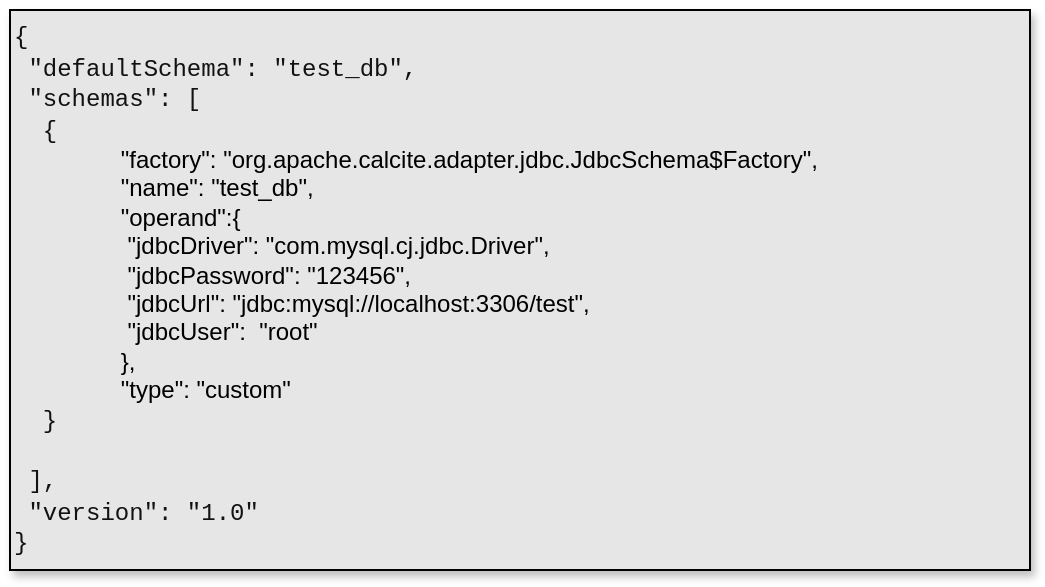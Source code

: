 <mxfile version="16.6.2" type="github">
  <diagram id="rKSpnZ-gmKlyxsiyM4Ql" name="Page-1">
    <mxGraphModel dx="1325" dy="593" grid="1" gridSize="10" guides="1" tooltips="1" connect="1" arrows="1" fold="1" page="1" pageScale="1" pageWidth="1169" pageHeight="827" math="0" shadow="0">
      <root>
        <mxCell id="0" />
        <mxCell id="1" parent="0" />
        <mxCell id="iVR1rBBXLmJwpXUJYCsz-1" value="&lt;div style=&quot;text-align: justify&quot;&gt;&lt;div&gt;&lt;span style=&quot;background-color: inherit ; font-family: &amp;#34;menlo&amp;#34; , &amp;#34;monaco&amp;#34; , &amp;#34;consolas&amp;#34; , &amp;#34;andale mono&amp;#34; , &amp;#34;lucida console&amp;#34; , &amp;#34;courier new&amp;#34; , monospace ; font-size: inherit ; color: rgb(18 , 18 , 18) ; text-align: left ; font-weight: normal&quot;&gt;{&lt;/span&gt;&lt;/div&gt;&lt;div&gt;&lt;span style=&quot;background-color: inherit ; font-family: &amp;#34;menlo&amp;#34; , &amp;#34;monaco&amp;#34; , &amp;#34;consolas&amp;#34; , &amp;#34;andale mono&amp;#34; , &amp;#34;lucida console&amp;#34; , &amp;#34;courier new&amp;#34; , monospace ; font-size: inherit ; color: rgb(18 , 18 , 18) ; text-align: left ; font-weight: normal&quot;&gt;&lt;span style=&quot;white-space: pre&quot;&gt;	&lt;/span&gt;&quot;defaultSchema&quot;: &quot;test_db&quot;,&lt;br&gt;&lt;/span&gt;&lt;/div&gt;&lt;div&gt;&lt;span style=&quot;background-color: inherit ; font-family: &amp;#34;menlo&amp;#34; , &amp;#34;monaco&amp;#34; , &amp;#34;consolas&amp;#34; , &amp;#34;andale mono&amp;#34; , &amp;#34;lucida console&amp;#34; , &amp;#34;courier new&amp;#34; , monospace ; font-size: inherit ; color: rgb(18 , 18 , 18) ; text-align: left ; font-weight: normal&quot;&gt;&lt;span style=&quot;white-space: pre&quot;&gt;	&lt;/span&gt;&quot;schemas&quot;: [&lt;/span&gt;&lt;/div&gt;&lt;div&gt;&lt;span style=&quot;background-color: inherit ; font-family: &amp;#34;menlo&amp;#34; , &amp;#34;monaco&amp;#34; , &amp;#34;consolas&amp;#34; , &amp;#34;andale mono&amp;#34; , &amp;#34;lucida console&amp;#34; , &amp;#34;courier new&amp;#34; , monospace ; font-size: inherit ; color: rgb(18 , 18 , 18) ; text-align: left ; font-weight: normal&quot;&gt;&lt;span style=&quot;white-space: pre&quot;&gt;	&lt;span style=&quot;white-space: pre&quot;&gt;	&lt;/span&gt;{&lt;/span&gt;&lt;br&gt;&lt;/span&gt;&lt;/div&gt;&lt;/div&gt;&lt;blockquote style=&quot;margin: 0 0 0 40px ; border: none ; padding: 0px&quot;&gt;&lt;div style=&quot;text-align: justify&quot;&gt;&lt;div&gt;&lt;span style=&quot;font-weight: normal&quot;&gt;&lt;span style=&quot;white-space: pre&quot;&gt;	&lt;/span&gt;&lt;span style=&quot;white-space: pre&quot;&gt;	&lt;/span&gt;&lt;span style=&quot;white-space: pre&quot;&gt;	&lt;span style=&quot;white-space: pre&quot;&gt;	&lt;/span&gt;&lt;/span&gt;&quot;factory&quot;: &quot;org.apache.calcite.adapter.jdbc.JdbcSchema$Factory&quot;,&lt;br&gt;&lt;/span&gt;&lt;/div&gt;&lt;div&gt;&lt;span style=&quot;font-weight: normal&quot;&gt;&lt;span style=&quot;white-space: pre&quot;&gt;	&lt;/span&gt;&lt;span style=&quot;white-space: pre&quot;&gt;	&lt;/span&gt;&lt;span style=&quot;white-space: pre&quot;&gt;	&lt;/span&gt;&lt;span style=&quot;white-space: pre&quot;&gt;	&lt;/span&gt;&quot;name&quot;: &quot;test_db&quot;,&lt;br&gt;&lt;/span&gt;&lt;/div&gt;&lt;div&gt;&lt;span style=&quot;font-weight: normal&quot;&gt;&lt;span style=&quot;white-space: pre&quot;&gt;	&lt;/span&gt;&lt;span style=&quot;white-space: pre&quot;&gt;	&lt;/span&gt;&lt;span style=&quot;white-space: pre&quot;&gt;	&lt;/span&gt;&lt;span style=&quot;white-space: pre&quot;&gt;	&lt;/span&gt;&quot;operand&quot;:{&lt;/span&gt;&lt;/div&gt;&lt;div&gt;&lt;span style=&quot;font-weight: normal&quot;&gt;&lt;span style=&quot;white-space: pre&quot;&gt;	&lt;/span&gt;&lt;span style=&quot;white-space: pre&quot;&gt;	&lt;/span&gt;&lt;span style=&quot;white-space: pre&quot;&gt;	&lt;/span&gt;&lt;span style=&quot;white-space: pre&quot;&gt;	&lt;span style=&quot;white-space: pre&quot;&gt;	&lt;/span&gt;&quot;&lt;/span&gt;jdbcDriver&quot;: &quot;com.mysql.cj.jdbc.Driver&quot;,&lt;/span&gt;&lt;/div&gt;&lt;div&gt;&lt;span style=&quot;white-space: pre ; font-weight: normal&quot;&gt;&lt;span style=&quot;white-space: pre&quot;&gt;	&lt;/span&gt;&lt;span style=&quot;white-space: pre&quot;&gt;	&lt;/span&gt;&lt;span style=&quot;white-space: pre&quot;&gt;	&lt;/span&gt;&lt;span style=&quot;white-space: pre&quot;&gt;	&lt;/span&gt;&lt;span style=&quot;white-space: pre&quot;&gt;	&lt;/span&gt;&quot;jdbcPassword&quot;: &quot;123456&quot;,&lt;/span&gt;&lt;/div&gt;&lt;div&gt;&lt;span style=&quot;white-space: pre ; font-weight: normal&quot;&gt;&lt;span style=&quot;white-space: pre&quot;&gt;	&lt;/span&gt;&lt;span style=&quot;white-space: pre&quot;&gt;	&lt;/span&gt;&lt;span style=&quot;white-space: pre&quot;&gt;	&lt;/span&gt;&lt;span style=&quot;white-space: pre&quot;&gt;	&lt;/span&gt;&lt;span style=&quot;white-space: pre&quot;&gt;	&lt;/span&gt;&quot;jdbcUrl&quot;: &quot;jdbc:mysql://localhost:3306/test&quot;,&lt;/span&gt;&lt;/div&gt;&lt;div&gt;&lt;span style=&quot;white-space: pre ; font-weight: normal&quot;&gt;&lt;span style=&quot;white-space: pre&quot;&gt;	&lt;/span&gt;&lt;span style=&quot;white-space: pre&quot;&gt;	&lt;/span&gt;&lt;span style=&quot;white-space: pre&quot;&gt;	&lt;/span&gt;&lt;span style=&quot;white-space: pre&quot;&gt;	&lt;/span&gt;&lt;span style=&quot;white-space: pre&quot;&gt;	&lt;/span&gt;&quot;jdbcUser&quot;:  &quot;root&quot;	&lt;/span&gt;&lt;/div&gt;&lt;div&gt;&lt;span style=&quot;font-weight: normal&quot;&gt;&lt;span style=&quot;white-space: pre&quot;&gt;	&lt;/span&gt;&lt;span style=&quot;white-space: pre&quot;&gt;	&lt;/span&gt;&lt;span style=&quot;white-space: pre&quot;&gt;	&lt;/span&gt;&lt;span style=&quot;white-space: pre&quot;&gt;	&lt;/span&gt;},&lt;/span&gt;&lt;/div&gt;&lt;div&gt;&lt;span style=&quot;font-weight: normal&quot;&gt;&lt;span style=&quot;white-space: pre&quot;&gt;	&lt;/span&gt;&lt;span style=&quot;white-space: pre&quot;&gt;	&lt;/span&gt;&lt;span style=&quot;white-space: pre&quot;&gt;	&lt;/span&gt;&lt;span style=&quot;white-space: pre&quot;&gt;	&lt;/span&gt;&quot;type&quot;: &quot;custom&quot;&lt;br&gt;&lt;/span&gt;&lt;/div&gt;&lt;/div&gt;&lt;/blockquote&gt;&lt;div style=&quot;text-align: justify&quot;&gt;&lt;div&gt;&lt;/div&gt;&lt;div&gt;&lt;/div&gt;&lt;div&gt;&lt;span style=&quot;background-color: inherit ; font-family: &amp;#34;menlo&amp;#34; , &amp;#34;monaco&amp;#34; , &amp;#34;consolas&amp;#34; , &amp;#34;andale mono&amp;#34; , &amp;#34;lucida console&amp;#34; , &amp;#34;courier new&amp;#34; , monospace ; font-size: inherit ; color: rgb(18 , 18 , 18) ; text-align: left ; font-weight: normal&quot;&gt;&lt;span style=&quot;white-space: pre&quot;&gt;	&lt;/span&gt;&lt;span style=&quot;white-space: pre&quot;&gt;	&lt;/span&gt;}&lt;br&gt;&lt;/span&gt;&lt;/div&gt;&lt;div&gt;&lt;/div&gt;&lt;div&gt;&lt;span style=&quot;background-color: inherit ; font-family: &amp;#34;menlo&amp;#34; , &amp;#34;monaco&amp;#34; , &amp;#34;consolas&amp;#34; , &amp;#34;andale mono&amp;#34; , &amp;#34;lucida console&amp;#34; , &amp;#34;courier new&amp;#34; , monospace ; font-size: inherit ; color: rgb(18 , 18 , 18) ; text-align: left ; font-weight: normal&quot;&gt;&lt;br&gt;&lt;/span&gt;&lt;/div&gt;&lt;div&gt;&lt;span style=&quot;font-weight: normal&quot;&gt;&lt;span style=&quot;background-color: inherit ; color: rgb(18 , 18 , 18) ; font-family: &amp;#34;menlo&amp;#34; , &amp;#34;monaco&amp;#34; , &amp;#34;consolas&amp;#34; , &amp;#34;andale mono&amp;#34; , &amp;#34;lucida console&amp;#34; , &amp;#34;courier new&amp;#34; , monospace ; font-size: inherit ; text-align: left&quot;&gt;&lt;span style=&quot;white-space: pre&quot;&gt;	&lt;/span&gt;],&lt;/span&gt;&lt;br&gt;&lt;/span&gt;&lt;/div&gt;&lt;div&gt;&lt;span style=&quot;background-color: inherit ; color: rgb(18 , 18 , 18) ; font-family: &amp;#34;menlo&amp;#34; , &amp;#34;monaco&amp;#34; , &amp;#34;consolas&amp;#34; , &amp;#34;andale mono&amp;#34; , &amp;#34;lucida console&amp;#34; , &amp;#34;courier new&amp;#34; , monospace ; font-size: inherit ; text-align: left ; font-weight: normal&quot;&gt;&lt;span style=&quot;white-space: pre&quot;&gt;	&lt;/span&gt;&quot;version&quot;: &quot;1.0&quot;&lt;br&gt;&lt;/span&gt;&lt;/div&gt;&lt;div&gt;&lt;span style=&quot;background-color: inherit ; color: rgb(18 , 18 , 18) ; font-family: &amp;#34;menlo&amp;#34; , &amp;#34;monaco&amp;#34; , &amp;#34;consolas&amp;#34; , &amp;#34;andale mono&amp;#34; , &amp;#34;lucida console&amp;#34; , &amp;#34;courier new&amp;#34; , monospace ; font-size: inherit ; text-align: left ; font-weight: normal&quot;&gt;}&lt;/span&gt;&lt;/div&gt;&lt;/div&gt;" style="rounded=0;whiteSpace=wrap;html=1;hachureGap=4;pointerEvents=0;shadow=1;align=left;fontStyle=1;fillColor=#E6E6E6;" vertex="1" parent="1">
          <mxGeometry x="150" y="180" width="510" height="280" as="geometry" />
        </mxCell>
      </root>
    </mxGraphModel>
  </diagram>
</mxfile>
